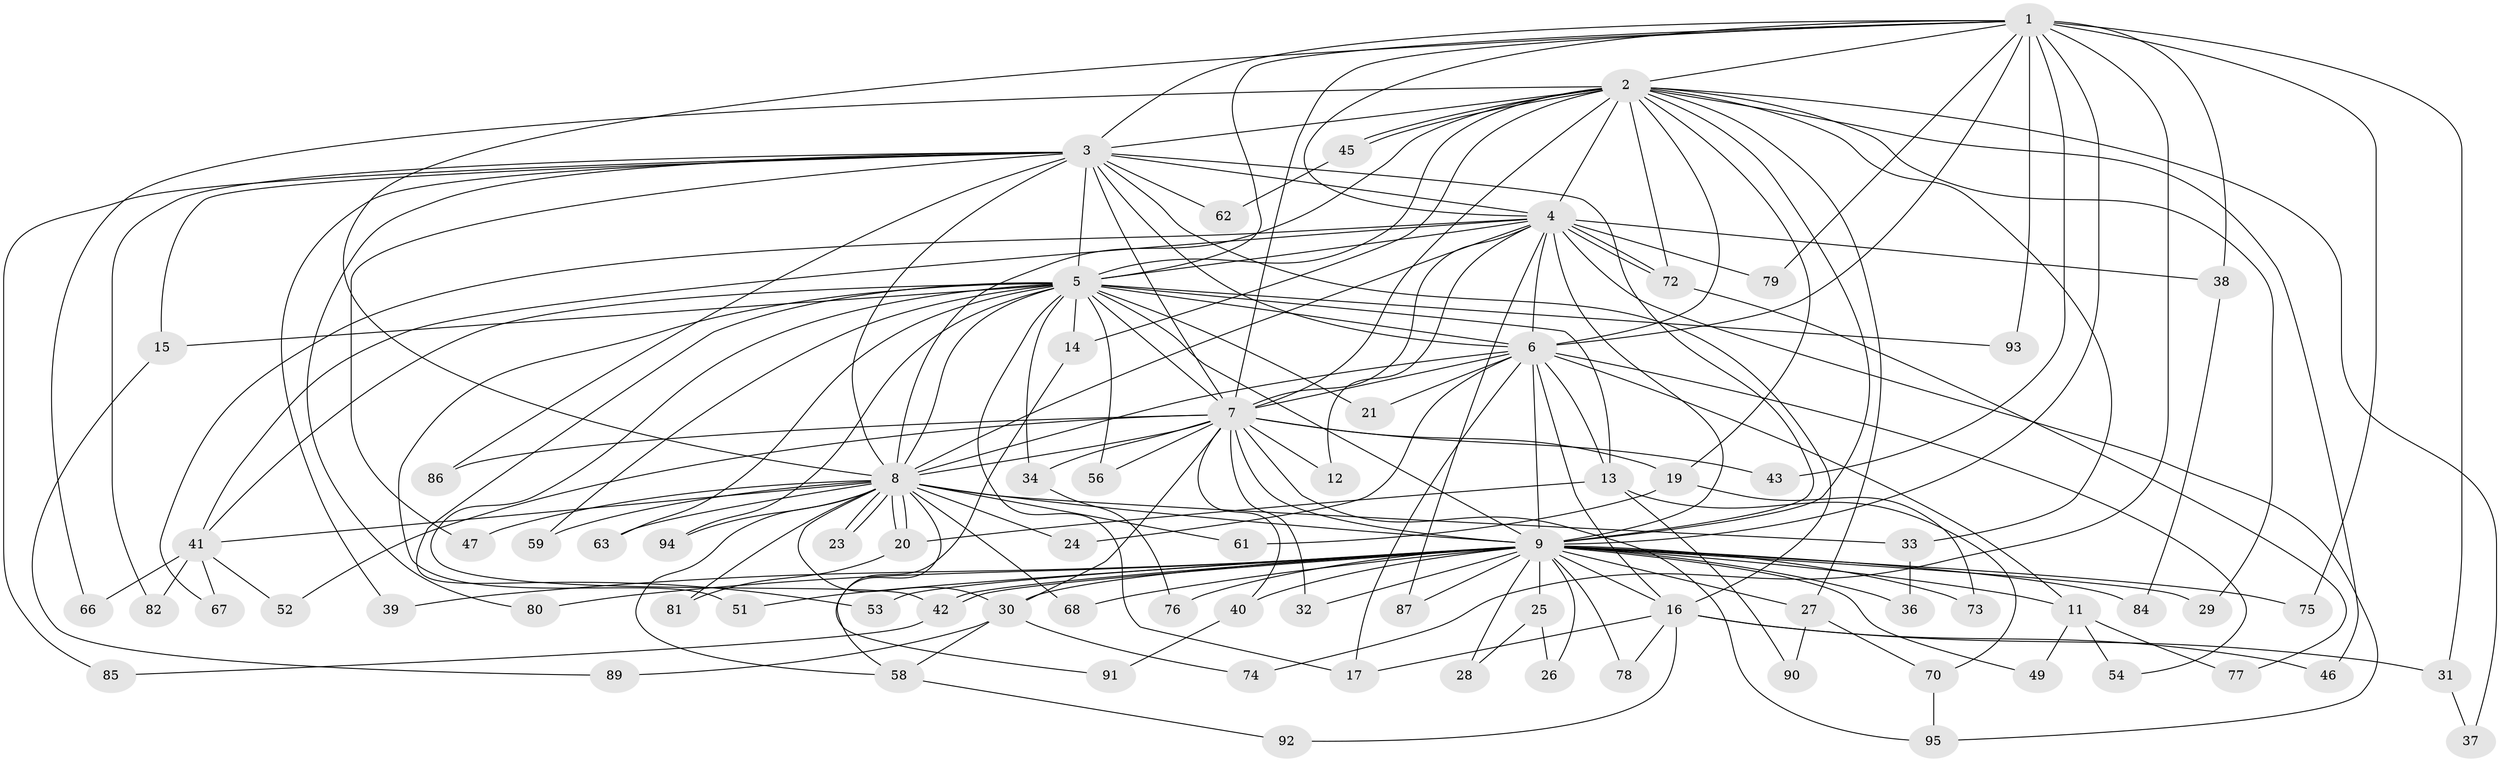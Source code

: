 // Generated by graph-tools (version 1.1) at 2025/51/02/27/25 19:51:48]
// undirected, 79 vertices, 184 edges
graph export_dot {
graph [start="1"]
  node [color=gray90,style=filled];
  1 [super="+22"];
  2 [super="+97"];
  3 [super="+71"];
  4 [super="+35"];
  5 [super="+18"];
  6 [super="+88"];
  7 [super="+44"];
  8 [super="+50"];
  9 [super="+10"];
  11 [super="+65"];
  12;
  13;
  14;
  15;
  16 [super="+83"];
  17;
  19;
  20 [super="+55"];
  21;
  23;
  24;
  25;
  26;
  27;
  28;
  29;
  30 [super="+64"];
  31;
  32;
  33;
  34;
  36;
  37;
  38;
  39;
  40;
  41 [super="+48"];
  42 [super="+69"];
  43;
  45 [super="+57"];
  46;
  47;
  49;
  51;
  52;
  53;
  54;
  56 [super="+60"];
  58 [super="+96"];
  59;
  61;
  62;
  63;
  66;
  67;
  68;
  70;
  72;
  73;
  74;
  75;
  76;
  77;
  78;
  79;
  80;
  81;
  82;
  84;
  85;
  86;
  87;
  89;
  90;
  91;
  92;
  93;
  94;
  95 [super="+98"];
  1 -- 2;
  1 -- 3;
  1 -- 4;
  1 -- 5;
  1 -- 6;
  1 -- 7;
  1 -- 8;
  1 -- 9 [weight=3];
  1 -- 31;
  1 -- 38;
  1 -- 75;
  1 -- 79;
  1 -- 93;
  1 -- 74;
  1 -- 43;
  2 -- 3;
  2 -- 4;
  2 -- 5 [weight=2];
  2 -- 6;
  2 -- 7;
  2 -- 8;
  2 -- 9 [weight=2];
  2 -- 14;
  2 -- 19;
  2 -- 27;
  2 -- 29;
  2 -- 33;
  2 -- 37;
  2 -- 45 [weight=2];
  2 -- 45;
  2 -- 46;
  2 -- 66;
  2 -- 72;
  3 -- 4;
  3 -- 5;
  3 -- 6;
  3 -- 7;
  3 -- 8;
  3 -- 9 [weight=2];
  3 -- 15;
  3 -- 39;
  3 -- 47;
  3 -- 62;
  3 -- 80;
  3 -- 82;
  3 -- 85;
  3 -- 86;
  3 -- 16;
  4 -- 5;
  4 -- 6;
  4 -- 7;
  4 -- 8;
  4 -- 9 [weight=3];
  4 -- 12;
  4 -- 67;
  4 -- 72;
  4 -- 72;
  4 -- 79;
  4 -- 87;
  4 -- 95;
  4 -- 38;
  4 -- 41;
  5 -- 6;
  5 -- 7;
  5 -- 8;
  5 -- 9 [weight=2];
  5 -- 13;
  5 -- 14;
  5 -- 15;
  5 -- 17;
  5 -- 21;
  5 -- 34;
  5 -- 51;
  5 -- 53;
  5 -- 56 [weight=2];
  5 -- 63;
  5 -- 93;
  5 -- 94;
  5 -- 41;
  5 -- 59;
  5 -- 42;
  6 -- 7 [weight=2];
  6 -- 8;
  6 -- 9 [weight=2];
  6 -- 13;
  6 -- 16;
  6 -- 17;
  6 -- 21;
  6 -- 24;
  6 -- 54;
  6 -- 11;
  7 -- 8 [weight=2];
  7 -- 9 [weight=2];
  7 -- 12;
  7 -- 19;
  7 -- 30;
  7 -- 32;
  7 -- 34;
  7 -- 40;
  7 -- 43;
  7 -- 52;
  7 -- 56;
  7 -- 86;
  7 -- 95;
  8 -- 9 [weight=2];
  8 -- 20;
  8 -- 20;
  8 -- 23;
  8 -- 23;
  8 -- 24;
  8 -- 33 [weight=2];
  8 -- 41;
  8 -- 47;
  8 -- 59;
  8 -- 68;
  8 -- 81;
  8 -- 91;
  8 -- 94;
  8 -- 61;
  8 -- 30;
  8 -- 63;
  8 -- 58;
  9 -- 25 [weight=2];
  9 -- 27;
  9 -- 28;
  9 -- 36;
  9 -- 40;
  9 -- 42;
  9 -- 42;
  9 -- 68;
  9 -- 75;
  9 -- 76;
  9 -- 80;
  9 -- 84;
  9 -- 87;
  9 -- 73;
  9 -- 11;
  9 -- 78;
  9 -- 16;
  9 -- 26;
  9 -- 29;
  9 -- 30;
  9 -- 32;
  9 -- 39;
  9 -- 49;
  9 -- 51;
  9 -- 53;
  11 -- 49;
  11 -- 54;
  11 -- 77;
  13 -- 70;
  13 -- 90;
  13 -- 20;
  14 -- 58;
  15 -- 89;
  16 -- 31;
  16 -- 46;
  16 -- 78;
  16 -- 92;
  16 -- 17;
  19 -- 61;
  19 -- 73;
  20 -- 81;
  25 -- 26;
  25 -- 28;
  27 -- 70;
  27 -- 90;
  30 -- 58;
  30 -- 74;
  30 -- 89;
  31 -- 37;
  33 -- 36;
  34 -- 76;
  38 -- 84;
  40 -- 91;
  41 -- 66;
  41 -- 67;
  41 -- 52;
  41 -- 82;
  42 -- 85;
  45 -- 62;
  58 -- 92;
  70 -- 95;
  72 -- 77;
}
